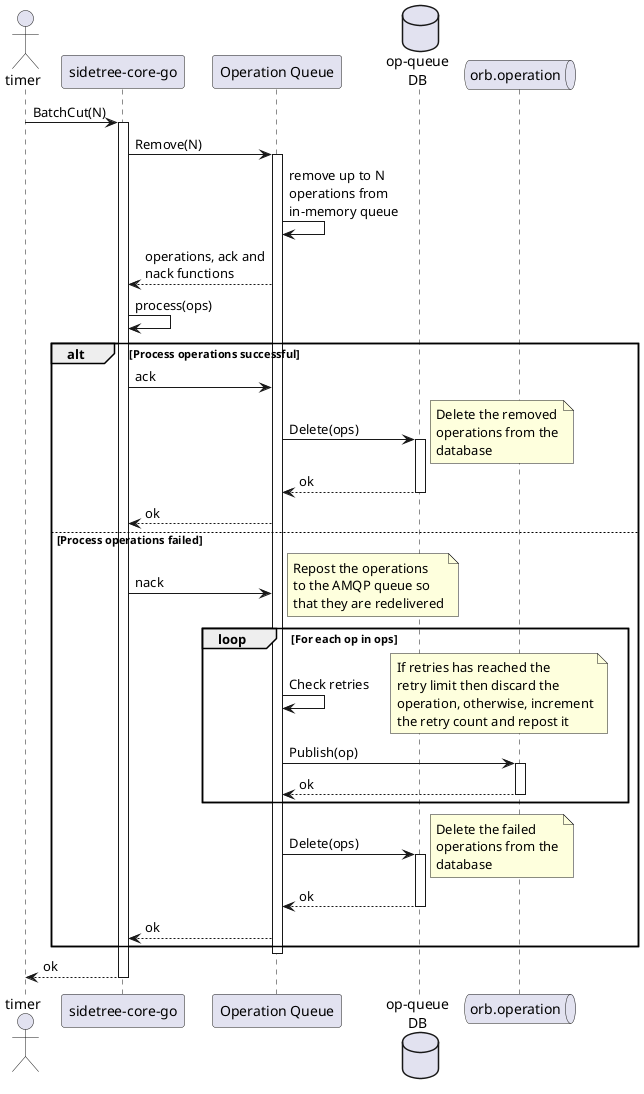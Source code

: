 @startuml
'https://plantuml.com/sequence-diagram

actor timer

participant "sidetree-core-go" as client

participant "Operation Queue" as handler

database "op-queue\nDB" as opQueueDB
queue "orb.operation" as opQueue

timer -> client: BatchCut(N)

activate client

client -> handler: Remove(N)

activate handler
  handler -> handler: remove up to N\noperations from\nin-memory queue
  handler --> client: operations, ack and\nnack functions

  client -> client: process(ops)

alt Process operations successful
  client -> handler: ack

  handler -> opQueueDB: Delete(ops)
  activate opQueueDB

  note right
    Delete the removed
    operations from the
    database
  end note

  opQueueDB --> handler: ok
  deactivate opQueueDB
  handler --> client: ok
else Process operations failed
  client -> handler: nack

  note right
    Repost the operations
    to the AMQP queue so
    that they are redelivered
  end note

  loop For each op in ops
    handler -> handler: Check retries

    note right
      If retries has reached the
      retry limit then discard the
      operation, otherwise, increment
      the retry count and repost it
    end note

    handler -> opQueue: Publish(op)
    activate opQueue
    opQueue --> handler: ok
    deactivate opQueue
  end loop

  handler -> opQueueDB: Delete(ops)
  activate opQueueDB

  note right
    Delete the failed
    operations from the
    database
  end note

  opQueueDB --> handler: ok
  deactivate opQueueDB

  handler --> client: ok
end

deactivate handler

client --> timer: ok

deactivate client

@enduml
